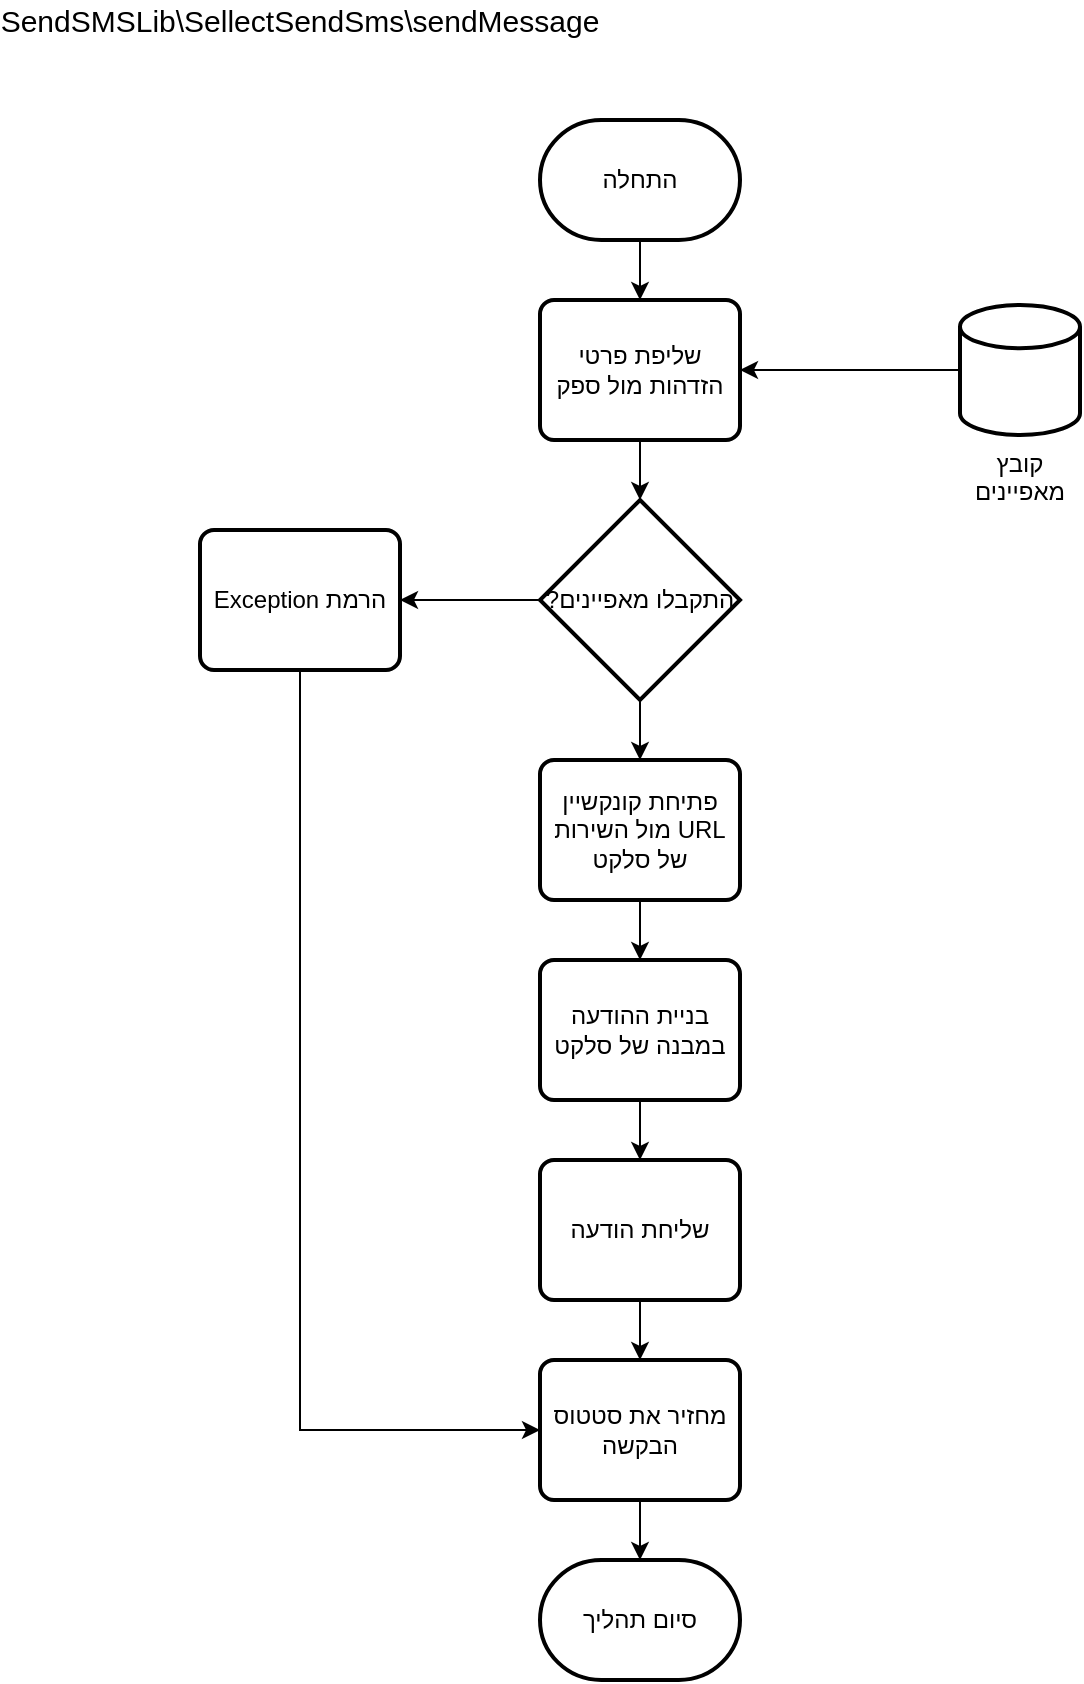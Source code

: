 <mxfile version="10.8.4" type="github"><diagram id="NDyePGVoP6Hqcc2Gr9Ji" name="Page-1"><mxGraphModel dx="544" dy="1864" grid="1" gridSize="10" guides="1" tooltips="1" connect="1" arrows="1" fold="1" page="1" pageScale="1" pageWidth="850" pageHeight="1100" math="0" shadow="0"><root><mxCell id="0"/><mxCell id="1" parent="0"/><mxCell id="mGupG67bbkM2ZKqmyVIW-6" value="" style="edgeStyle=orthogonalEdgeStyle;rounded=0;orthogonalLoop=1;jettySize=auto;html=1;" parent="1" source="mGupG67bbkM2ZKqmyVIW-1" target="mGupG67bbkM2ZKqmyVIW-2" edge="1"><mxGeometry relative="1" as="geometry"/></mxCell><mxCell id="mGupG67bbkM2ZKqmyVIW-1" value="התחלה" style="strokeWidth=2;html=1;shape=mxgraph.flowchart.terminator;whiteSpace=wrap;" parent="1" vertex="1"><mxGeometry x="1130" y="-420" width="100" height="60" as="geometry"/></mxCell><mxCell id="beqC7rv-uSqJYyoSAOYn-1" value="" style="edgeStyle=orthogonalEdgeStyle;rounded=0;orthogonalLoop=1;jettySize=auto;html=1;" edge="1" parent="1" source="mGupG67bbkM2ZKqmyVIW-2" target="mGupG67bbkM2ZKqmyVIW-7"><mxGeometry relative="1" as="geometry"/></mxCell><mxCell id="mGupG67bbkM2ZKqmyVIW-2" value="שליפת פרטי הזדהות מול ספק" style="rounded=1;whiteSpace=wrap;html=1;absoluteArcSize=1;arcSize=14;strokeWidth=2;textDirection=rtl;" parent="1" vertex="1"><mxGeometry x="1130" y="-330" width="100" height="70" as="geometry"/></mxCell><mxCell id="mGupG67bbkM2ZKqmyVIW-5" value="" style="edgeStyle=orthogonalEdgeStyle;rounded=0;orthogonalLoop=1;jettySize=auto;html=1;entryX=1;entryY=0.5;entryDx=0;entryDy=0;" parent="1" source="mGupG67bbkM2ZKqmyVIW-3" target="mGupG67bbkM2ZKqmyVIW-2" edge="1"><mxGeometry relative="1" as="geometry"><mxPoint x="1260" y="-295" as="targetPoint"/></mxGeometry></mxCell><mxCell id="mGupG67bbkM2ZKqmyVIW-3" value="קובץ מאפיינים" style="strokeWidth=2;html=1;shape=mxgraph.flowchart.database;whiteSpace=wrap;fontSize=12;verticalAlign=top;labelPosition=center;verticalLabelPosition=bottom;align=center;" parent="1" vertex="1"><mxGeometry x="1340" y="-327.5" width="60" height="65" as="geometry"/></mxCell><mxCell id="beqC7rv-uSqJYyoSAOYn-3" value="" style="edgeStyle=orthogonalEdgeStyle;rounded=0;orthogonalLoop=1;jettySize=auto;html=1;" edge="1" parent="1" source="mGupG67bbkM2ZKqmyVIW-7" target="beqC7rv-uSqJYyoSAOYn-2"><mxGeometry relative="1" as="geometry"/></mxCell><mxCell id="beqC7rv-uSqJYyoSAOYn-18" style="edgeStyle=orthogonalEdgeStyle;rounded=0;orthogonalLoop=1;jettySize=auto;html=1;entryX=1;entryY=0.5;entryDx=0;entryDy=0;fontSize=15;" edge="1" parent="1" source="mGupG67bbkM2ZKqmyVIW-7" target="beqC7rv-uSqJYyoSAOYn-17"><mxGeometry relative="1" as="geometry"/></mxCell><mxCell id="mGupG67bbkM2ZKqmyVIW-7" value="התקבלו מאפיינים?&lt;br&gt;" style="strokeWidth=2;html=1;shape=mxgraph.flowchart.decision;whiteSpace=wrap;textDirection=rtl;" parent="1" vertex="1"><mxGeometry x="1130" y="-230" width="100" height="100" as="geometry"/></mxCell><mxCell id="beqC7rv-uSqJYyoSAOYn-5" value="" style="edgeStyle=orthogonalEdgeStyle;rounded=0;orthogonalLoop=1;jettySize=auto;html=1;" edge="1" parent="1" source="beqC7rv-uSqJYyoSAOYn-2" target="beqC7rv-uSqJYyoSAOYn-4"><mxGeometry relative="1" as="geometry"/></mxCell><mxCell id="beqC7rv-uSqJYyoSAOYn-2" value="&lt;span lang=&quot;HE&quot; dir=&quot;RTL&quot;&gt;פתיחת קונקשיין &lt;/span&gt;&lt;span&gt;URL&lt;/span&gt;&lt;span lang=&quot;HE&quot; dir=&quot;RTL&quot;&gt; מול השירות של סלקט&lt;/span&gt;" style="rounded=1;whiteSpace=wrap;html=1;absoluteArcSize=1;arcSize=14;strokeWidth=2;textDirection=rtl;" vertex="1" parent="1"><mxGeometry x="1130" y="-100" width="100" height="70" as="geometry"/></mxCell><mxCell id="beqC7rv-uSqJYyoSAOYn-7" value="" style="edgeStyle=orthogonalEdgeStyle;rounded=0;orthogonalLoop=1;jettySize=auto;html=1;" edge="1" parent="1" source="beqC7rv-uSqJYyoSAOYn-4" target="beqC7rv-uSqJYyoSAOYn-6"><mxGeometry relative="1" as="geometry"/></mxCell><mxCell id="beqC7rv-uSqJYyoSAOYn-4" value="&lt;span lang=&quot;HE&quot; dir=&quot;RTL&quot;&gt;בניית ההודעה במבנה של סלקט&lt;/span&gt;&lt;br&gt;" style="rounded=1;whiteSpace=wrap;html=1;absoluteArcSize=1;arcSize=14;strokeWidth=2;textDirection=rtl;" vertex="1" parent="1"><mxGeometry x="1130" width="100" height="70" as="geometry"/></mxCell><mxCell id="beqC7rv-uSqJYyoSAOYn-9" value="" style="edgeStyle=orthogonalEdgeStyle;rounded=0;orthogonalLoop=1;jettySize=auto;html=1;" edge="1" parent="1" source="beqC7rv-uSqJYyoSAOYn-6" target="beqC7rv-uSqJYyoSAOYn-8"><mxGeometry relative="1" as="geometry"/></mxCell><mxCell id="beqC7rv-uSqJYyoSAOYn-6" value="&lt;span lang=&quot;HE&quot; dir=&quot;RTL&quot;&gt;שליחת הודעה&lt;/span&gt;&lt;br&gt;" style="rounded=1;whiteSpace=wrap;html=1;absoluteArcSize=1;arcSize=14;strokeWidth=2;textDirection=rtl;" vertex="1" parent="1"><mxGeometry x="1130" y="100" width="100" height="70" as="geometry"/></mxCell><mxCell id="beqC7rv-uSqJYyoSAOYn-21" value="" style="edgeStyle=orthogonalEdgeStyle;rounded=0;orthogonalLoop=1;jettySize=auto;html=1;fontSize=15;" edge="1" parent="1" source="beqC7rv-uSqJYyoSAOYn-8" target="beqC7rv-uSqJYyoSAOYn-20"><mxGeometry relative="1" as="geometry"/></mxCell><mxCell id="beqC7rv-uSqJYyoSAOYn-8" value="&lt;span lang=&quot;HE&quot; dir=&quot;RTL&quot;&gt;מחזיר את סטטוס הבקשה&lt;/span&gt;&lt;br&gt;" style="rounded=1;whiteSpace=wrap;html=1;absoluteArcSize=1;arcSize=14;strokeWidth=2;textDirection=rtl;" vertex="1" parent="1"><mxGeometry x="1130" y="200" width="100" height="70" as="geometry"/></mxCell><mxCell id="beqC7rv-uSqJYyoSAOYn-10" value="SendSMSLib\SellectSendSms\sendMessage" style="text;html=1;strokeColor=none;fillColor=none;align=center;verticalAlign=middle;whiteSpace=wrap;rounded=0;fontSize=15;" vertex="1" parent="1"><mxGeometry x="880" y="-480" width="260" height="20" as="geometry"/></mxCell><mxCell id="beqC7rv-uSqJYyoSAOYn-19" style="edgeStyle=orthogonalEdgeStyle;rounded=0;orthogonalLoop=1;jettySize=auto;html=1;entryX=0;entryY=0.5;entryDx=0;entryDy=0;fontSize=15;" edge="1" parent="1" source="beqC7rv-uSqJYyoSAOYn-17" target="beqC7rv-uSqJYyoSAOYn-8"><mxGeometry relative="1" as="geometry"><Array as="points"><mxPoint x="1010" y="235"/></Array></mxGeometry></mxCell><mxCell id="beqC7rv-uSqJYyoSAOYn-17" value="הרמת Exception" style="rounded=1;whiteSpace=wrap;html=1;absoluteArcSize=1;arcSize=14;strokeWidth=2;textDirection=rtl;" vertex="1" parent="1"><mxGeometry x="960" y="-215" width="100" height="70" as="geometry"/></mxCell><mxCell id="beqC7rv-uSqJYyoSAOYn-20" value="סיום תהליך" style="strokeWidth=2;html=1;shape=mxgraph.flowchart.terminator;whiteSpace=wrap;" vertex="1" parent="1"><mxGeometry x="1130" y="300" width="100" height="60" as="geometry"/></mxCell></root></mxGraphModel></diagram></mxfile>